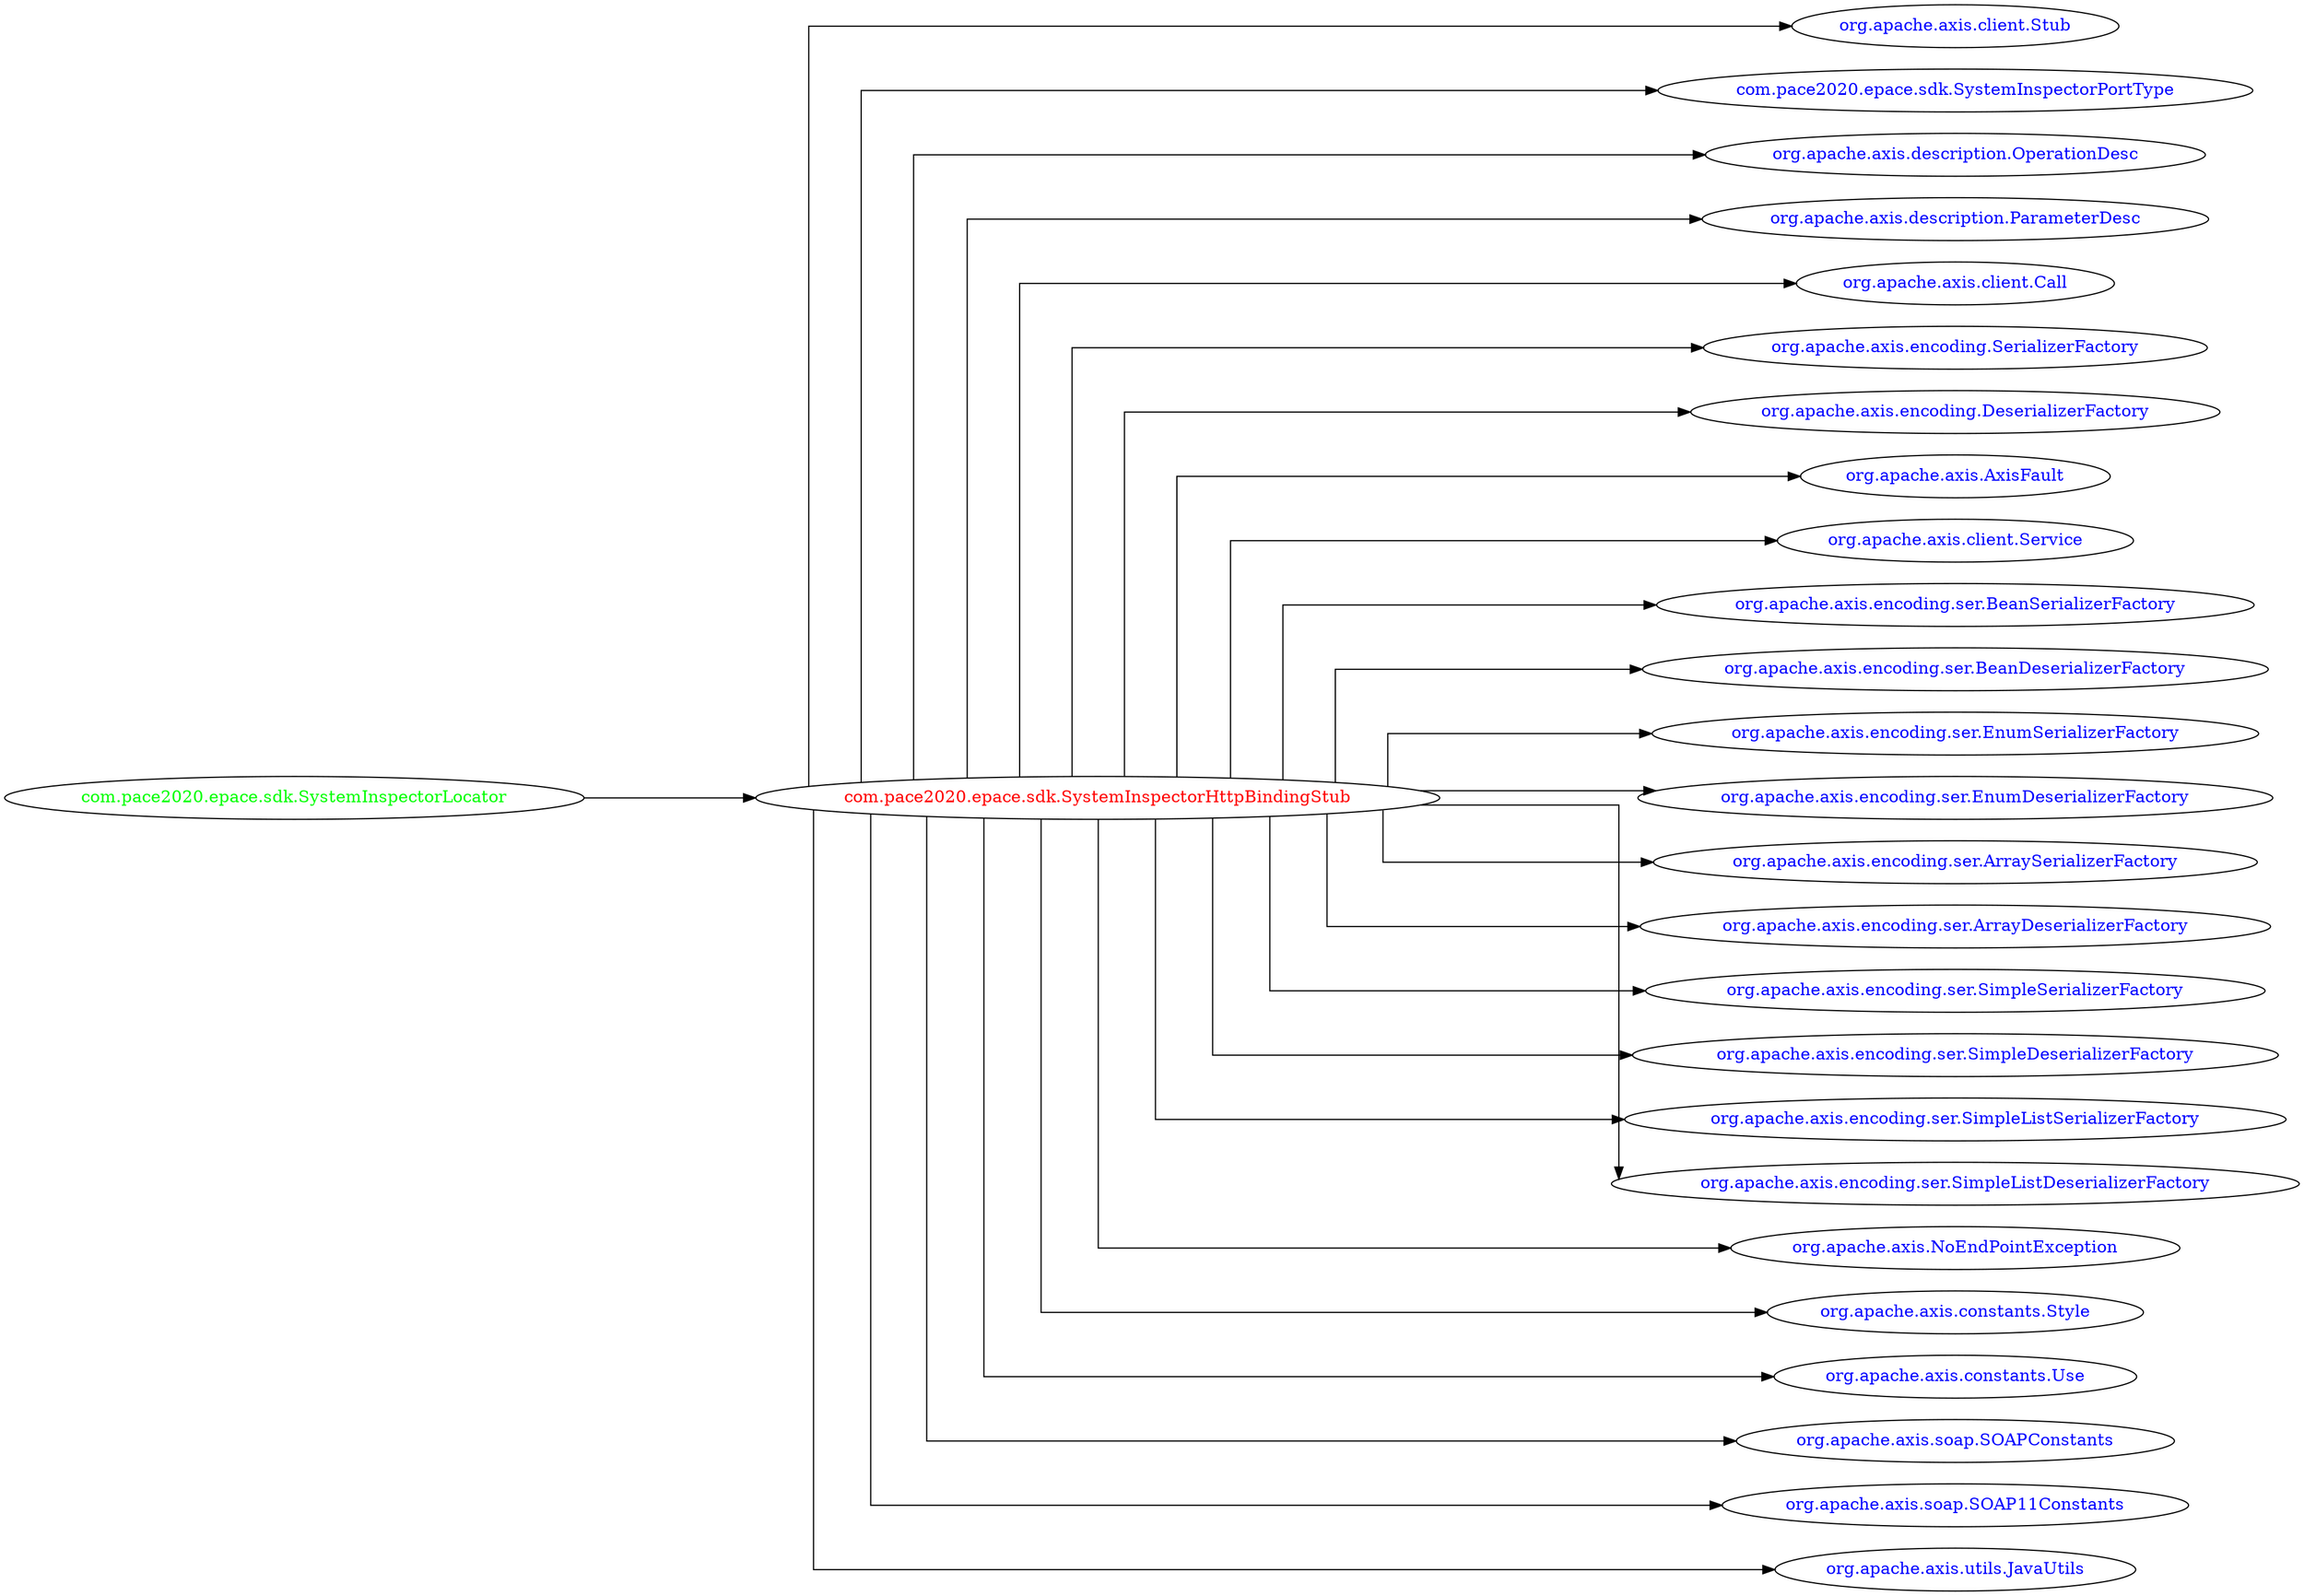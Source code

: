 digraph dependencyGraph {
 concentrate=true;
 ranksep="2.0";
 rankdir="LR"; 
 splines="ortho";
"com.pace2020.epace.sdk.SystemInspectorHttpBindingStub" [fontcolor="red"];
"org.apache.axis.client.Stub" [ fontcolor="blue" ];
"com.pace2020.epace.sdk.SystemInspectorHttpBindingStub"->"org.apache.axis.client.Stub";
"com.pace2020.epace.sdk.SystemInspectorPortType" [ fontcolor="blue" ];
"com.pace2020.epace.sdk.SystemInspectorHttpBindingStub"->"com.pace2020.epace.sdk.SystemInspectorPortType";
"org.apache.axis.description.OperationDesc" [ fontcolor="blue" ];
"com.pace2020.epace.sdk.SystemInspectorHttpBindingStub"->"org.apache.axis.description.OperationDesc";
"org.apache.axis.description.ParameterDesc" [ fontcolor="blue" ];
"com.pace2020.epace.sdk.SystemInspectorHttpBindingStub"->"org.apache.axis.description.ParameterDesc";
"org.apache.axis.client.Call" [ fontcolor="blue" ];
"com.pace2020.epace.sdk.SystemInspectorHttpBindingStub"->"org.apache.axis.client.Call";
"org.apache.axis.encoding.SerializerFactory" [ fontcolor="blue" ];
"com.pace2020.epace.sdk.SystemInspectorHttpBindingStub"->"org.apache.axis.encoding.SerializerFactory";
"org.apache.axis.encoding.DeserializerFactory" [ fontcolor="blue" ];
"com.pace2020.epace.sdk.SystemInspectorHttpBindingStub"->"org.apache.axis.encoding.DeserializerFactory";
"org.apache.axis.AxisFault" [ fontcolor="blue" ];
"com.pace2020.epace.sdk.SystemInspectorHttpBindingStub"->"org.apache.axis.AxisFault";
"org.apache.axis.client.Service" [ fontcolor="blue" ];
"com.pace2020.epace.sdk.SystemInspectorHttpBindingStub"->"org.apache.axis.client.Service";
"org.apache.axis.encoding.ser.BeanSerializerFactory" [ fontcolor="blue" ];
"com.pace2020.epace.sdk.SystemInspectorHttpBindingStub"->"org.apache.axis.encoding.ser.BeanSerializerFactory";
"org.apache.axis.encoding.ser.BeanDeserializerFactory" [ fontcolor="blue" ];
"com.pace2020.epace.sdk.SystemInspectorHttpBindingStub"->"org.apache.axis.encoding.ser.BeanDeserializerFactory";
"org.apache.axis.encoding.ser.EnumSerializerFactory" [ fontcolor="blue" ];
"com.pace2020.epace.sdk.SystemInspectorHttpBindingStub"->"org.apache.axis.encoding.ser.EnumSerializerFactory";
"org.apache.axis.encoding.ser.EnumDeserializerFactory" [ fontcolor="blue" ];
"com.pace2020.epace.sdk.SystemInspectorHttpBindingStub"->"org.apache.axis.encoding.ser.EnumDeserializerFactory";
"org.apache.axis.encoding.ser.ArraySerializerFactory" [ fontcolor="blue" ];
"com.pace2020.epace.sdk.SystemInspectorHttpBindingStub"->"org.apache.axis.encoding.ser.ArraySerializerFactory";
"org.apache.axis.encoding.ser.ArrayDeserializerFactory" [ fontcolor="blue" ];
"com.pace2020.epace.sdk.SystemInspectorHttpBindingStub"->"org.apache.axis.encoding.ser.ArrayDeserializerFactory";
"org.apache.axis.encoding.ser.SimpleSerializerFactory" [ fontcolor="blue" ];
"com.pace2020.epace.sdk.SystemInspectorHttpBindingStub"->"org.apache.axis.encoding.ser.SimpleSerializerFactory";
"org.apache.axis.encoding.ser.SimpleDeserializerFactory" [ fontcolor="blue" ];
"com.pace2020.epace.sdk.SystemInspectorHttpBindingStub"->"org.apache.axis.encoding.ser.SimpleDeserializerFactory";
"org.apache.axis.encoding.ser.SimpleListSerializerFactory" [ fontcolor="blue" ];
"com.pace2020.epace.sdk.SystemInspectorHttpBindingStub"->"org.apache.axis.encoding.ser.SimpleListSerializerFactory";
"org.apache.axis.encoding.ser.SimpleListDeserializerFactory" [ fontcolor="blue" ];
"com.pace2020.epace.sdk.SystemInspectorHttpBindingStub"->"org.apache.axis.encoding.ser.SimpleListDeserializerFactory";
"org.apache.axis.NoEndPointException" [ fontcolor="blue" ];
"com.pace2020.epace.sdk.SystemInspectorHttpBindingStub"->"org.apache.axis.NoEndPointException";
"org.apache.axis.constants.Style" [ fontcolor="blue" ];
"com.pace2020.epace.sdk.SystemInspectorHttpBindingStub"->"org.apache.axis.constants.Style";
"org.apache.axis.constants.Use" [ fontcolor="blue" ];
"com.pace2020.epace.sdk.SystemInspectorHttpBindingStub"->"org.apache.axis.constants.Use";
"org.apache.axis.soap.SOAPConstants" [ fontcolor="blue" ];
"com.pace2020.epace.sdk.SystemInspectorHttpBindingStub"->"org.apache.axis.soap.SOAPConstants";
"org.apache.axis.soap.SOAP11Constants" [ fontcolor="blue" ];
"com.pace2020.epace.sdk.SystemInspectorHttpBindingStub"->"org.apache.axis.soap.SOAP11Constants";
"org.apache.axis.utils.JavaUtils" [ fontcolor="blue" ];
"com.pace2020.epace.sdk.SystemInspectorHttpBindingStub"->"org.apache.axis.utils.JavaUtils";
"com.pace2020.epace.sdk.SystemInspectorLocator" [ fontcolor="green" ];
"com.pace2020.epace.sdk.SystemInspectorLocator"->"com.pace2020.epace.sdk.SystemInspectorHttpBindingStub";
}